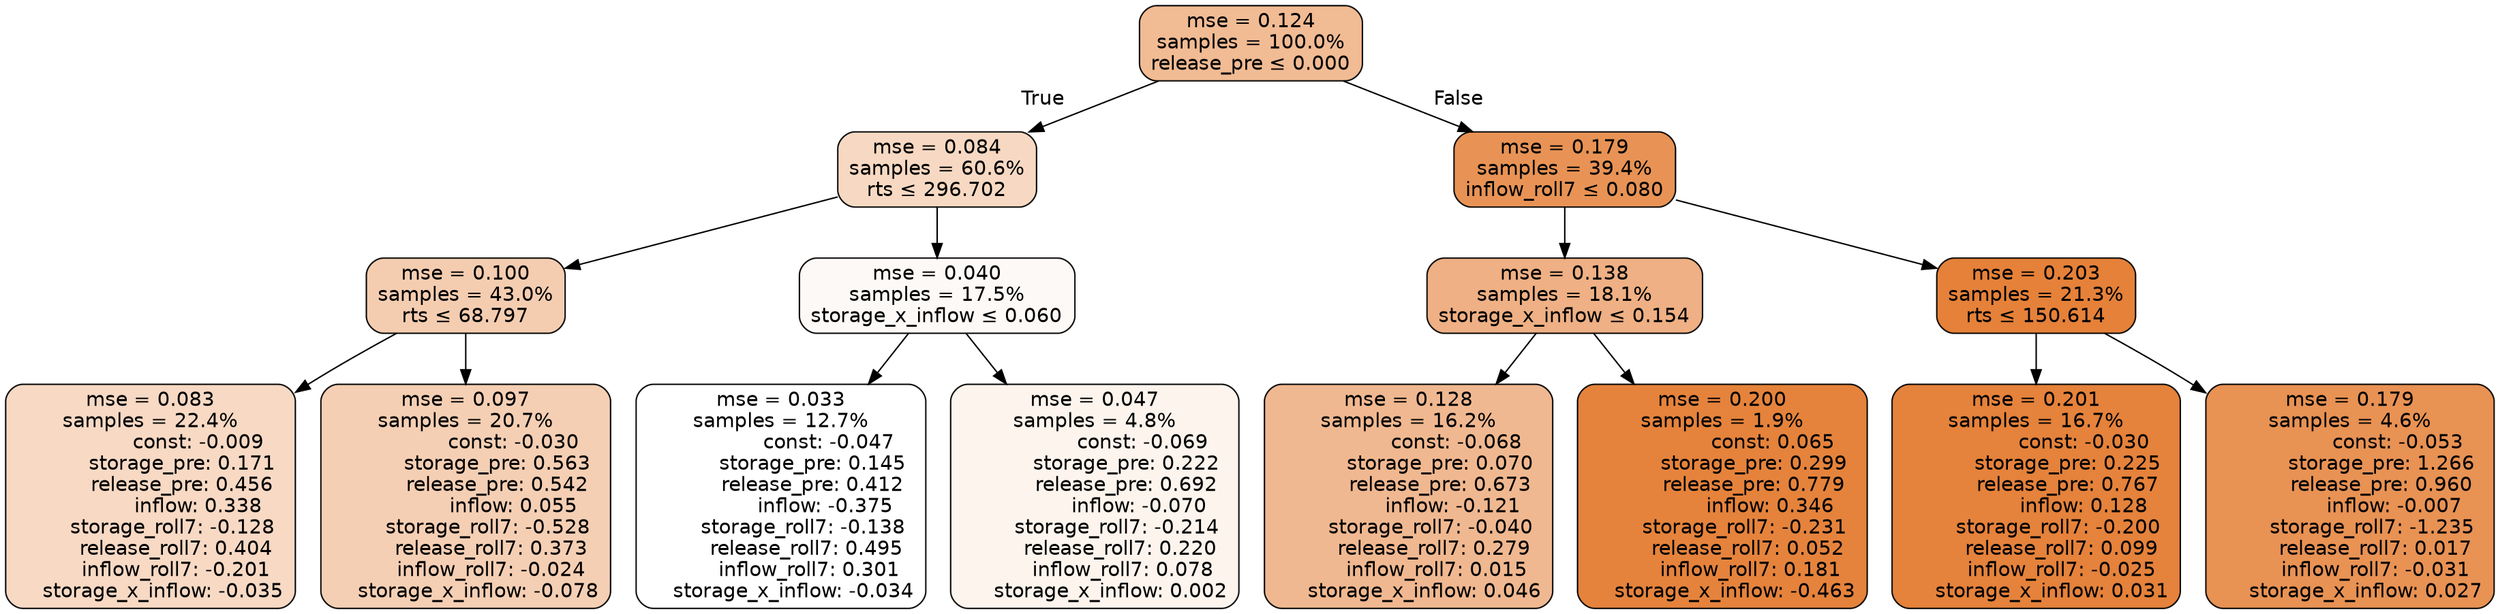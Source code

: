 digraph tree {
bgcolor="transparent"
node [shape=rectangle, style="filled, rounded", color="black", fontname=helvetica] ;
edge [fontname=helvetica] ;
	"0" [label="mse = 0.124
samples = 100.0%
release_pre &le; 0.000", fillcolor="#f1bb94"]
	"1" [label="mse = 0.084
samples = 60.6%
rts &le; 296.702", fillcolor="#f7d9c3"]
	"2" [label="mse = 0.100
samples = 43.0%
rts &le; 68.797", fillcolor="#f4cdb1"]
	"3" [label="mse = 0.083
samples = 22.4%
               const: -0.009
          storage_pre: 0.171
          release_pre: 0.456
               inflow: 0.338
       storage_roll7: -0.128
        release_roll7: 0.404
        inflow_roll7: -0.201
    storage_x_inflow: -0.035", fillcolor="#f7d9c4"]
	"4" [label="mse = 0.097
samples = 20.7%
               const: -0.030
          storage_pre: 0.563
          release_pre: 0.542
               inflow: 0.055
       storage_roll7: -0.528
        release_roll7: 0.373
        inflow_roll7: -0.024
    storage_x_inflow: -0.078", fillcolor="#f5cfb4"]
	"5" [label="mse = 0.040
samples = 17.5%
storage_x_inflow &le; 0.060", fillcolor="#fdf9f6"]
	"6" [label="mse = 0.033
samples = 12.7%
               const: -0.047
          storage_pre: 0.145
          release_pre: 0.412
              inflow: -0.375
       storage_roll7: -0.138
        release_roll7: 0.495
         inflow_roll7: 0.301
    storage_x_inflow: -0.034", fillcolor="#ffffff"]
	"7" [label="mse = 0.047
samples = 4.8%
               const: -0.069
          storage_pre: 0.222
          release_pre: 0.692
              inflow: -0.070
       storage_roll7: -0.214
        release_roll7: 0.220
         inflow_roll7: 0.078
     storage_x_inflow: 0.002", fillcolor="#fcf4ed"]
	"8" [label="mse = 0.179
samples = 39.4%
inflow_roll7 &le; 0.080", fillcolor="#e89355"]
	"9" [label="mse = 0.138
samples = 18.1%
storage_x_inflow &le; 0.154", fillcolor="#eeb084"]
	"10" [label="mse = 0.128
samples = 16.2%
               const: -0.068
          storage_pre: 0.070
          release_pre: 0.673
              inflow: -0.121
       storage_roll7: -0.040
        release_roll7: 0.279
         inflow_roll7: 0.015
     storage_x_inflow: 0.046", fillcolor="#f0b890"]
	"11" [label="mse = 0.200
samples = 1.9%
                const: 0.065
          storage_pre: 0.299
          release_pre: 0.779
               inflow: 0.346
       storage_roll7: -0.231
        release_roll7: 0.052
         inflow_roll7: 0.181
    storage_x_inflow: -0.463", fillcolor="#e5833c"]
	"12" [label="mse = 0.203
samples = 21.3%
rts &le; 150.614", fillcolor="#e58139"]
	"13" [label="mse = 0.201
samples = 16.7%
               const: -0.030
          storage_pre: 0.225
          release_pre: 0.767
               inflow: 0.128
       storage_roll7: -0.200
        release_roll7: 0.099
        inflow_roll7: -0.025
     storage_x_inflow: 0.031", fillcolor="#e5823b"]
	"14" [label="mse = 0.179
samples = 4.6%
               const: -0.053
          storage_pre: 1.266
          release_pre: 0.960
              inflow: -0.007
       storage_roll7: -1.235
        release_roll7: 0.017
        inflow_roll7: -0.031
     storage_x_inflow: 0.027", fillcolor="#e89254"]

	"0" -> "1" [labeldistance=2.5, labelangle=45, headlabel="True"]
	"1" -> "2"
	"2" -> "3"
	"2" -> "4"
	"1" -> "5"
	"5" -> "6"
	"5" -> "7"
	"0" -> "8" [labeldistance=2.5, labelangle=-45, headlabel="False"]
	"8" -> "9"
	"9" -> "10"
	"9" -> "11"
	"8" -> "12"
	"12" -> "13"
	"12" -> "14"
}